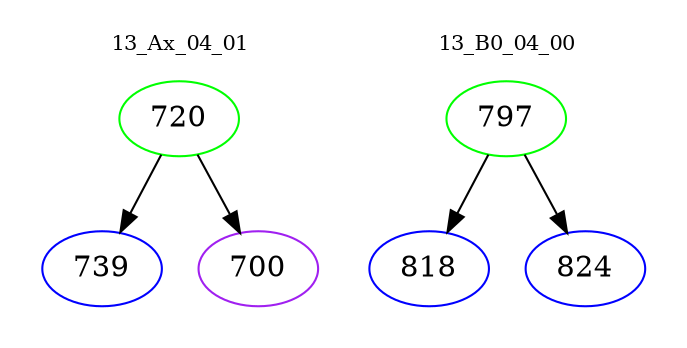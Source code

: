 digraph{
subgraph cluster_0 {
color = white
label = "13_Ax_04_01";
fontsize=10;
T0_720 [label="720", color="green"]
T0_720 -> T0_739 [color="black"]
T0_739 [label="739", color="blue"]
T0_720 -> T0_700 [color="black"]
T0_700 [label="700", color="purple"]
}
subgraph cluster_1 {
color = white
label = "13_B0_04_00";
fontsize=10;
T1_797 [label="797", color="green"]
T1_797 -> T1_818 [color="black"]
T1_818 [label="818", color="blue"]
T1_797 -> T1_824 [color="black"]
T1_824 [label="824", color="blue"]
}
}
